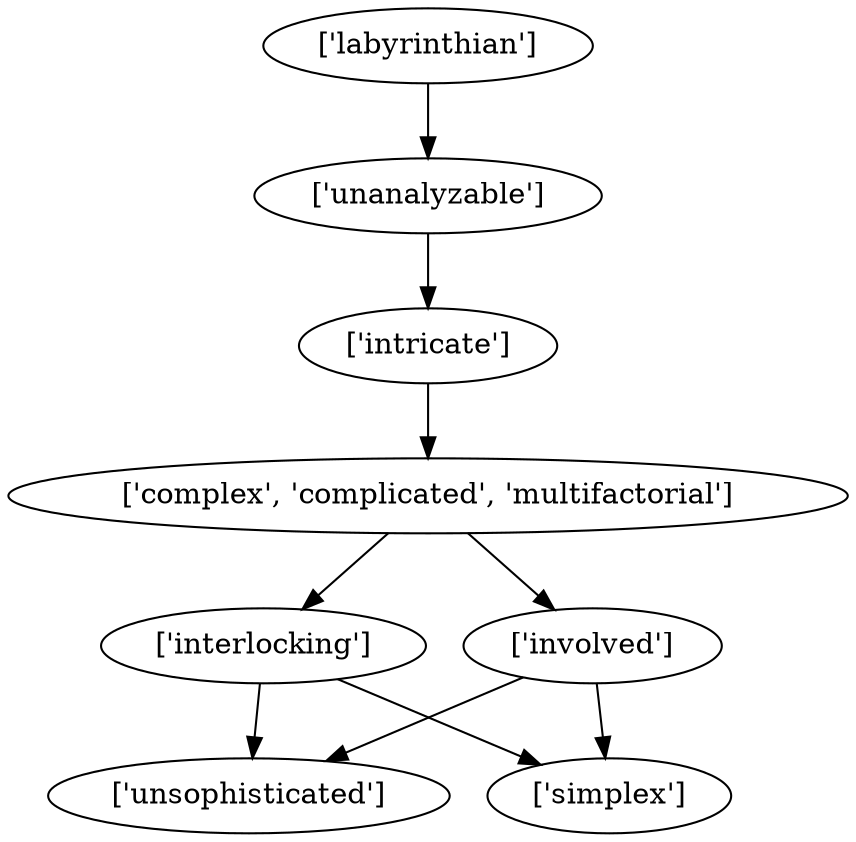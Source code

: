 strict digraph  {
	"['interlocking']" -> "['unsophisticated']";
	"['interlocking']" -> "['simplex']";
	"['labyrinthian']" -> "['unanalyzable']";
	"['unanalyzable']" -> "['intricate']";
	"['involved']" -> "['unsophisticated']";
	"['involved']" -> "['simplex']";
	"['intricate']" -> "['complex', 'complicated', 'multifactorial']";
	"['complex', 'complicated', 'multifactorial']" -> "['interlocking']";
	"['complex', 'complicated', 'multifactorial']" -> "['involved']";
}
